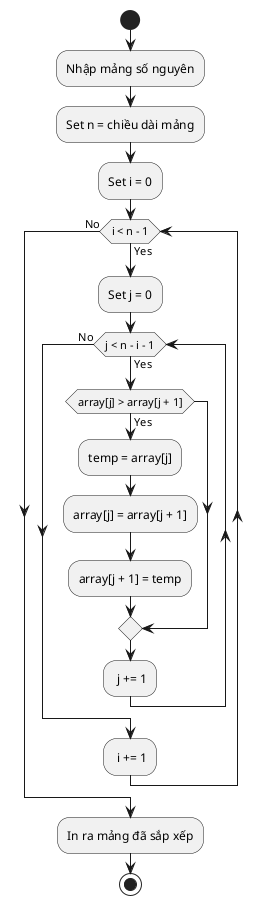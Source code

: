 @startuml 5
start
:Nhập mảng số nguyên;
:Set n = chiều dài mảng;
:Set i = 0;
while (i < n - 1) is (Yes)
    :Set j = 0;
    while (j < n - i - 1) is (Yes)
        if (array[j] > array[j + 1]) then (Yes)
            :temp = array[j];
            :array[j] = array[j + 1];
            :array[j + 1] = temp;
        endif
        : j += 1;
    endwhile (No)
    : i += 1;
endwhile (No)
:In ra mảng đã sắp xếp;
stop
@enduml
